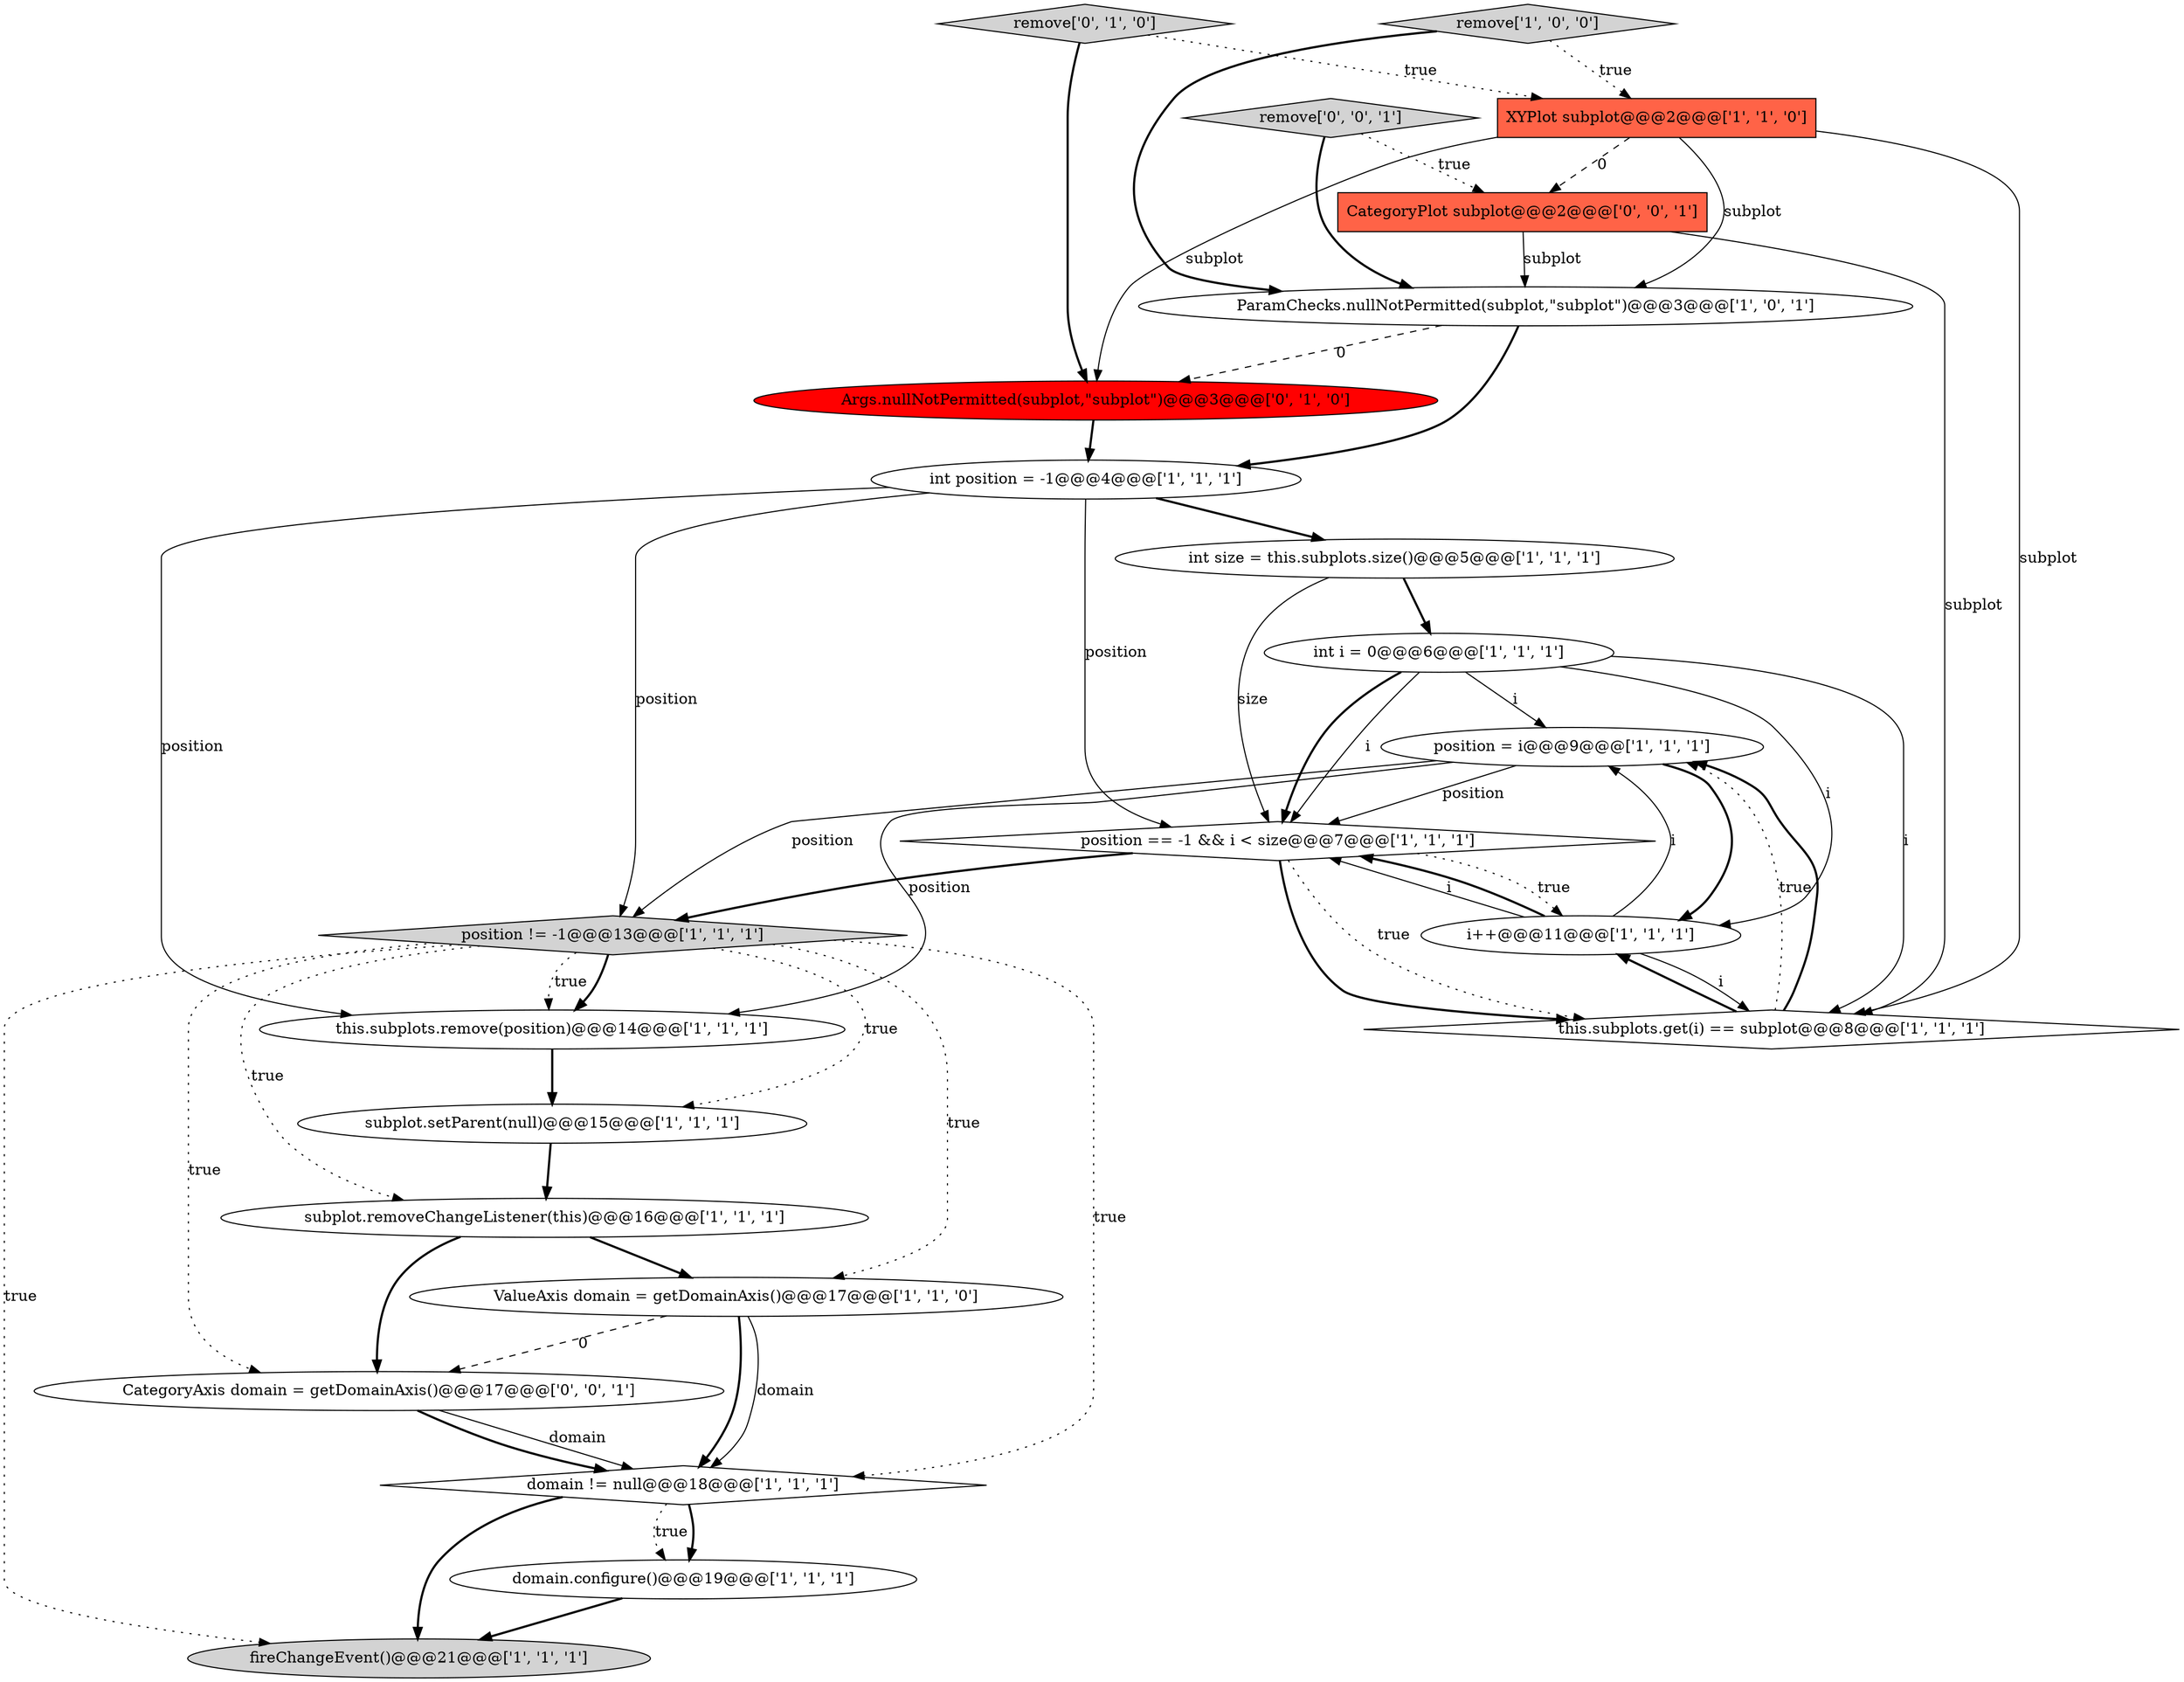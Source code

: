 digraph {
0 [style = filled, label = "domain.configure()@@@19@@@['1', '1', '1']", fillcolor = white, shape = ellipse image = "AAA0AAABBB1BBB"];
20 [style = filled, label = "remove['0', '0', '1']", fillcolor = lightgray, shape = diamond image = "AAA0AAABBB3BBB"];
3 [style = filled, label = "remove['1', '0', '0']", fillcolor = lightgray, shape = diamond image = "AAA0AAABBB1BBB"];
19 [style = filled, label = "Args.nullNotPermitted(subplot,\"subplot\")@@@3@@@['0', '1', '0']", fillcolor = red, shape = ellipse image = "AAA1AAABBB2BBB"];
11 [style = filled, label = "domain != null@@@18@@@['1', '1', '1']", fillcolor = white, shape = diamond image = "AAA0AAABBB1BBB"];
9 [style = filled, label = "int size = this.subplots.size()@@@5@@@['1', '1', '1']", fillcolor = white, shape = ellipse image = "AAA0AAABBB1BBB"];
16 [style = filled, label = "this.subplots.remove(position)@@@14@@@['1', '1', '1']", fillcolor = white, shape = ellipse image = "AAA0AAABBB1BBB"];
14 [style = filled, label = "subplot.setParent(null)@@@15@@@['1', '1', '1']", fillcolor = white, shape = ellipse image = "AAA0AAABBB1BBB"];
18 [style = filled, label = "remove['0', '1', '0']", fillcolor = lightgray, shape = diamond image = "AAA0AAABBB2BBB"];
13 [style = filled, label = "position == -1 && i < size@@@7@@@['1', '1', '1']", fillcolor = white, shape = diamond image = "AAA0AAABBB1BBB"];
6 [style = filled, label = "XYPlot subplot@@@2@@@['1', '1', '0']", fillcolor = tomato, shape = box image = "AAA0AAABBB1BBB"];
1 [style = filled, label = "ParamChecks.nullNotPermitted(subplot,\"subplot\")@@@3@@@['1', '0', '1']", fillcolor = white, shape = ellipse image = "AAA0AAABBB1BBB"];
4 [style = filled, label = "position = i@@@9@@@['1', '1', '1']", fillcolor = white, shape = ellipse image = "AAA0AAABBB1BBB"];
22 [style = filled, label = "CategoryAxis domain = getDomainAxis()@@@17@@@['0', '0', '1']", fillcolor = white, shape = ellipse image = "AAA0AAABBB3BBB"];
5 [style = filled, label = "int i = 0@@@6@@@['1', '1', '1']", fillcolor = white, shape = ellipse image = "AAA0AAABBB1BBB"];
12 [style = filled, label = "ValueAxis domain = getDomainAxis()@@@17@@@['1', '1', '0']", fillcolor = white, shape = ellipse image = "AAA0AAABBB1BBB"];
7 [style = filled, label = "position != -1@@@13@@@['1', '1', '1']", fillcolor = lightgray, shape = diamond image = "AAA0AAABBB1BBB"];
17 [style = filled, label = "i++@@@11@@@['1', '1', '1']", fillcolor = white, shape = ellipse image = "AAA0AAABBB1BBB"];
10 [style = filled, label = "fireChangeEvent()@@@21@@@['1', '1', '1']", fillcolor = lightgray, shape = ellipse image = "AAA0AAABBB1BBB"];
2 [style = filled, label = "subplot.removeChangeListener(this)@@@16@@@['1', '1', '1']", fillcolor = white, shape = ellipse image = "AAA0AAABBB1BBB"];
21 [style = filled, label = "CategoryPlot subplot@@@2@@@['0', '0', '1']", fillcolor = tomato, shape = box image = "AAA0AAABBB3BBB"];
8 [style = filled, label = "int position = -1@@@4@@@['1', '1', '1']", fillcolor = white, shape = ellipse image = "AAA0AAABBB1BBB"];
15 [style = filled, label = "this.subplots.get(i) == subplot@@@8@@@['1', '1', '1']", fillcolor = white, shape = diamond image = "AAA0AAABBB1BBB"];
6->21 [style = dashed, label="0"];
7->2 [style = dotted, label="true"];
9->13 [style = solid, label="size"];
13->17 [style = dotted, label="true"];
1->8 [style = bold, label=""];
6->19 [style = solid, label="subplot"];
4->17 [style = bold, label=""];
17->4 [style = solid, label="i"];
3->1 [style = bold, label=""];
7->10 [style = dotted, label="true"];
5->4 [style = solid, label="i"];
4->13 [style = solid, label="position"];
12->11 [style = bold, label=""];
1->19 [style = dashed, label="0"];
18->19 [style = bold, label=""];
20->21 [style = dotted, label="true"];
5->13 [style = solid, label="i"];
20->1 [style = bold, label=""];
3->6 [style = dotted, label="true"];
12->11 [style = solid, label="domain"];
19->8 [style = bold, label=""];
2->12 [style = bold, label=""];
15->4 [style = dotted, label="true"];
7->12 [style = dotted, label="true"];
5->17 [style = solid, label="i"];
18->6 [style = dotted, label="true"];
8->13 [style = solid, label="position"];
15->17 [style = bold, label=""];
0->10 [style = bold, label=""];
11->0 [style = bold, label=""];
17->15 [style = solid, label="i"];
7->11 [style = dotted, label="true"];
17->13 [style = solid, label="i"];
11->10 [style = bold, label=""];
8->7 [style = solid, label="position"];
5->15 [style = solid, label="i"];
13->7 [style = bold, label=""];
5->13 [style = bold, label=""];
11->0 [style = dotted, label="true"];
7->16 [style = bold, label=""];
12->22 [style = dashed, label="0"];
15->4 [style = bold, label=""];
6->1 [style = solid, label="subplot"];
8->9 [style = bold, label=""];
7->16 [style = dotted, label="true"];
9->5 [style = bold, label=""];
21->1 [style = solid, label="subplot"];
16->14 [style = bold, label=""];
4->7 [style = solid, label="position"];
17->13 [style = bold, label=""];
14->2 [style = bold, label=""];
21->15 [style = solid, label="subplot"];
4->16 [style = solid, label="position"];
13->15 [style = bold, label=""];
13->15 [style = dotted, label="true"];
2->22 [style = bold, label=""];
22->11 [style = solid, label="domain"];
8->16 [style = solid, label="position"];
7->22 [style = dotted, label="true"];
22->11 [style = bold, label=""];
6->15 [style = solid, label="subplot"];
7->14 [style = dotted, label="true"];
}
